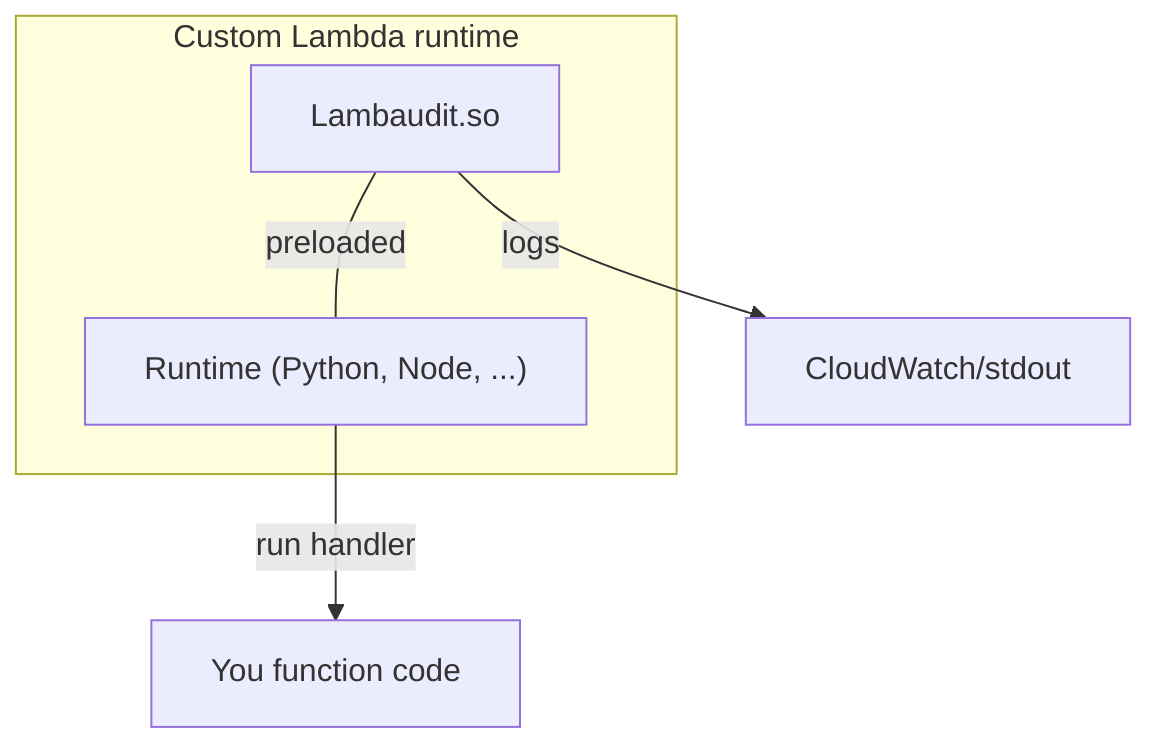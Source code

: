 graph TD
  subgraph Custom Lambda runtime
    LA[Lambaudit.so]--preloaded---R["Runtime (Python, Node, ...)"]
  end
    LA--logs-->CloudWatch/stdout
    R-- run handler -->H["You function code"]